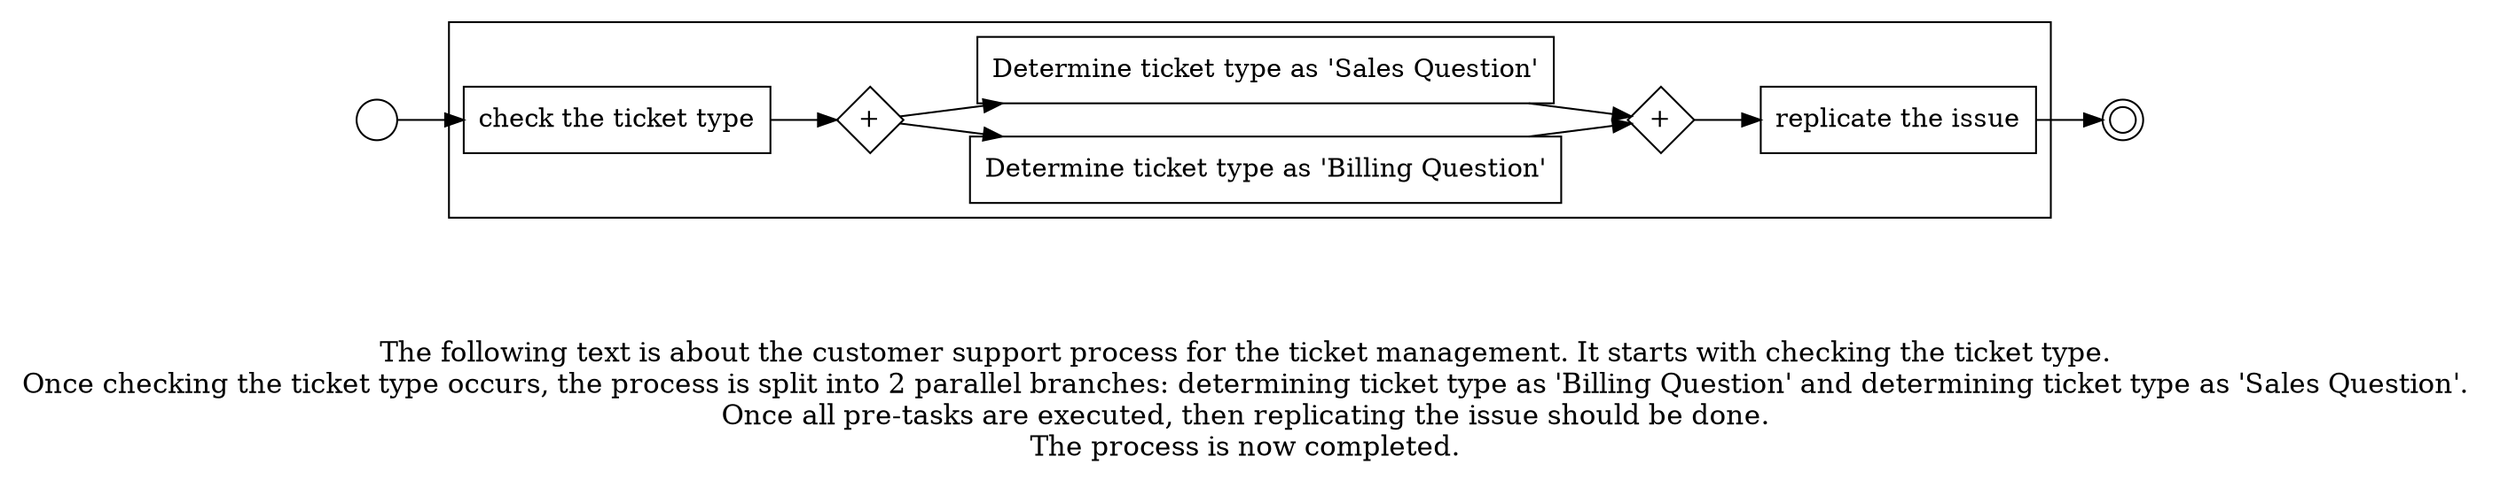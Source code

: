 digraph customer_support_process_for_the_ticket_management_158 {
	graph [rankdir=LR]
	START_NODE [label="" shape=circle width=0.3]
	subgraph CLUSTER_0 {
		"check the ticket type" [shape=box]
		"AND_SPLIT--2. Ticket type_NTSG" [label="+" fixedsize=true shape=diamond width=0.5]
		"check the ticket type" -> "AND_SPLIT--2. Ticket type_NTSG"
		"Determine ticket type as 'Billing Question'" [shape=box]
		"AND_SPLIT--2. Ticket type_NTSG" -> "Determine ticket type as 'Billing Question'"
		"Determine ticket type as 'Sales Question'" [shape=box]
		"AND_SPLIT--2. Ticket type_NTSG" -> "Determine ticket type as 'Sales Question'"
		"AND_JOIN--2. Ticket type_NTSG" [label="+" fixedsize=true shape=diamond width=0.5]
		"Determine ticket type as 'Billing Question'" -> "AND_JOIN--2. Ticket type_NTSG"
		"Determine ticket type as 'Sales Question'" -> "AND_JOIN--2. Ticket type_NTSG"
		"replicate the issue" [shape=box]
		"AND_JOIN--2. Ticket type_NTSG" -> "replicate the issue"
	}
	START_NODE -> "check the ticket type"
	END_NODE [label="" shape=doublecircle width=0.2]
	"replicate the issue" -> END_NODE
	fontsize=15 label="\n\n
The following text is about the customer support process for the ticket management. It starts with checking the ticket type. 
Once checking the ticket type occurs, the process is split into 2 parallel branches: determining ticket type as 'Billing Question' and determining ticket type as 'Sales Question'. 
Once all pre-tasks are executed, then replicating the issue should be done. 
The process is now completed. 
"
}
